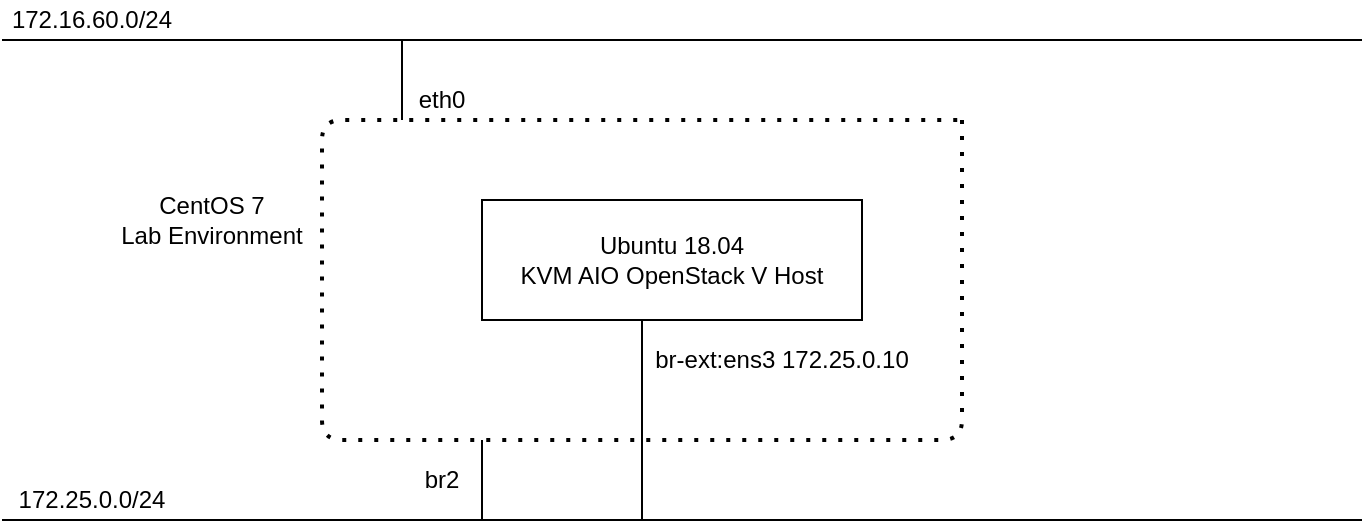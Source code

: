 <mxfile version="14.6.13" type="device"><diagram id="X1F_xyqrKiM9Ic8gVDnB" name="Page-1"><mxGraphModel dx="1106" dy="822" grid="1" gridSize="10" guides="1" tooltips="1" connect="1" arrows="1" fold="1" page="1" pageScale="1" pageWidth="827" pageHeight="1169" math="0" shadow="0"><root><mxCell id="0"/><mxCell id="1" parent="0"/><mxCell id="aRsNnPRLD-YWbIWr9bZs-1" value="" style="endArrow=none;html=1;" parent="1" edge="1"><mxGeometry width="50" height="50" relative="1" as="geometry"><mxPoint x="80" y="120" as="sourcePoint"/><mxPoint x="760" y="120" as="targetPoint"/></mxGeometry></mxCell><mxCell id="aRsNnPRLD-YWbIWr9bZs-2" value="" style="endArrow=none;html=1;" parent="1" edge="1"><mxGeometry width="50" height="50" relative="1" as="geometry"><mxPoint x="80" y="360" as="sourcePoint"/><mxPoint x="760" y="360" as="targetPoint"/></mxGeometry></mxCell><mxCell id="aRsNnPRLD-YWbIWr9bZs-5" value="172.16.60.0/24" style="text;html=1;strokeColor=none;fillColor=none;align=center;verticalAlign=middle;whiteSpace=wrap;rounded=0;" parent="1" vertex="1"><mxGeometry x="80" y="100" width="90" height="20" as="geometry"/></mxCell><mxCell id="_5ueyosin1YJUB0l5tDl-1" value="Ubuntu 18.04&lt;br&gt;KVM AIO OpenStack V Host" style="rounded=0;whiteSpace=wrap;html=1;" vertex="1" parent="1"><mxGeometry x="320" y="200" width="190" height="60" as="geometry"/></mxCell><mxCell id="_5ueyosin1YJUB0l5tDl-2" value="" style="endArrow=none;html=1;" edge="1" parent="1"><mxGeometry width="50" height="50" relative="1" as="geometry"><mxPoint x="400" y="260" as="sourcePoint"/><mxPoint x="400" y="360" as="targetPoint"/></mxGeometry></mxCell><mxCell id="_5ueyosin1YJUB0l5tDl-3" value="br-ext:ens3&amp;nbsp;172.25.0.10" style="text;html=1;strokeColor=none;fillColor=none;align=center;verticalAlign=middle;whiteSpace=wrap;rounded=0;" vertex="1" parent="1"><mxGeometry x="400" y="270" width="140" height="20" as="geometry"/></mxCell><mxCell id="_5ueyosin1YJUB0l5tDl-5" value="" style="endArrow=none;dashed=1;html=1;dashPattern=1 3;strokeWidth=2;" edge="1" parent="1"><mxGeometry width="50" height="50" relative="1" as="geometry"><mxPoint x="560" y="160" as="sourcePoint"/><mxPoint x="560" y="160" as="targetPoint"/><Array as="points"><mxPoint x="560" y="320"/><mxPoint x="240" y="320"/><mxPoint x="240" y="160"/></Array></mxGeometry></mxCell><mxCell id="_5ueyosin1YJUB0l5tDl-6" value="" style="endArrow=none;html=1;" edge="1" parent="1"><mxGeometry width="50" height="50" relative="1" as="geometry"><mxPoint x="280" y="160" as="sourcePoint"/><mxPoint x="280" y="120" as="targetPoint"/></mxGeometry></mxCell><mxCell id="_5ueyosin1YJUB0l5tDl-7" value="eth0" style="text;html=1;strokeColor=none;fillColor=none;align=center;verticalAlign=middle;whiteSpace=wrap;rounded=0;" vertex="1" parent="1"><mxGeometry x="280" y="140" width="40" height="20" as="geometry"/></mxCell><mxCell id="_5ueyosin1YJUB0l5tDl-8" value="CentOS 7&lt;br&gt;Lab Environment" style="text;html=1;strokeColor=none;fillColor=none;align=center;verticalAlign=middle;whiteSpace=wrap;rounded=0;" vertex="1" parent="1"><mxGeometry x="130" y="200" width="110" height="20" as="geometry"/></mxCell><mxCell id="_5ueyosin1YJUB0l5tDl-9" value="" style="endArrow=none;html=1;" edge="1" parent="1"><mxGeometry width="50" height="50" relative="1" as="geometry"><mxPoint x="320" y="360" as="sourcePoint"/><mxPoint x="320" y="320" as="targetPoint"/></mxGeometry></mxCell><mxCell id="_5ueyosin1YJUB0l5tDl-10" value="br2" style="text;html=1;strokeColor=none;fillColor=none;align=center;verticalAlign=middle;whiteSpace=wrap;rounded=0;" vertex="1" parent="1"><mxGeometry x="280" y="330" width="40" height="20" as="geometry"/></mxCell><mxCell id="_5ueyosin1YJUB0l5tDl-11" value="172.25.0.0/24" style="text;html=1;strokeColor=none;fillColor=none;align=center;verticalAlign=middle;whiteSpace=wrap;rounded=0;" vertex="1" parent="1"><mxGeometry x="80" y="340" width="90" height="20" as="geometry"/></mxCell></root></mxGraphModel></diagram></mxfile>